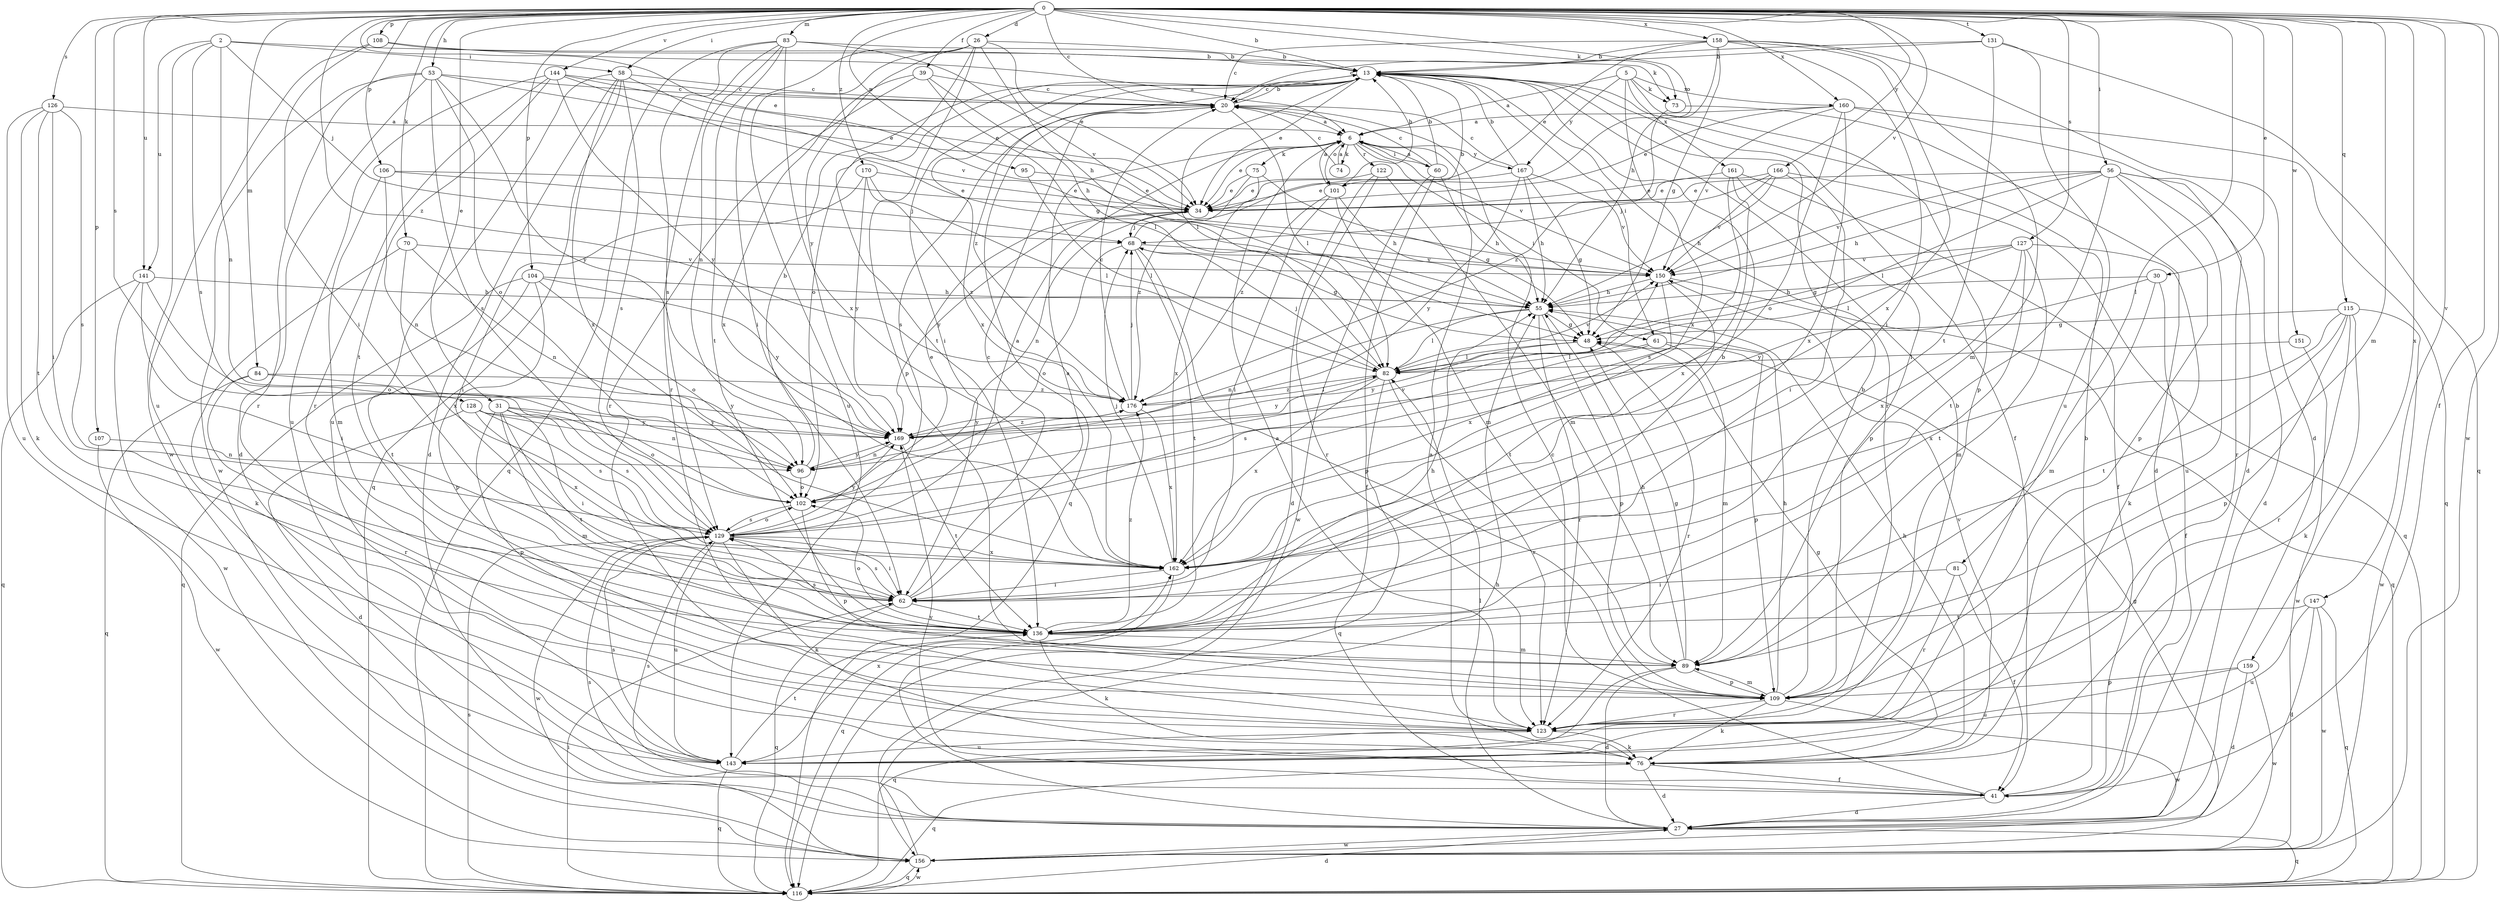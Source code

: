 strict digraph  {
0;
2;
5;
6;
13;
20;
26;
27;
30;
31;
34;
39;
41;
48;
53;
55;
56;
58;
60;
61;
62;
68;
70;
73;
74;
75;
76;
81;
82;
83;
84;
89;
95;
96;
101;
102;
104;
106;
107;
108;
109;
115;
116;
122;
123;
126;
127;
128;
129;
131;
136;
141;
143;
144;
147;
150;
151;
156;
158;
159;
160;
161;
162;
166;
167;
169;
170;
176;
0 -> 13  [label=b];
0 -> 20  [label=c];
0 -> 26  [label=d];
0 -> 30  [label=e];
0 -> 31  [label=e];
0 -> 34  [label=e];
0 -> 39  [label=f];
0 -> 41  [label=f];
0 -> 53  [label=h];
0 -> 56  [label=i];
0 -> 58  [label=i];
0 -> 70  [label=k];
0 -> 73  [label=k];
0 -> 81  [label=l];
0 -> 83  [label=m];
0 -> 84  [label=m];
0 -> 89  [label=m];
0 -> 95  [label=n];
0 -> 101  [label=o];
0 -> 104  [label=p];
0 -> 106  [label=p];
0 -> 107  [label=p];
0 -> 108  [label=p];
0 -> 115  [label=q];
0 -> 126  [label=s];
0 -> 127  [label=s];
0 -> 128  [label=s];
0 -> 131  [label=t];
0 -> 141  [label=u];
0 -> 144  [label=v];
0 -> 147  [label=v];
0 -> 150  [label=v];
0 -> 151  [label=w];
0 -> 156  [label=w];
0 -> 158  [label=x];
0 -> 159  [label=x];
0 -> 160  [label=x];
0 -> 166  [label=y];
0 -> 170  [label=z];
0 -> 176  [label=z];
2 -> 58  [label=i];
2 -> 68  [label=j];
2 -> 73  [label=k];
2 -> 96  [label=n];
2 -> 129  [label=s];
2 -> 141  [label=u];
2 -> 156  [label=w];
5 -> 6  [label=a];
5 -> 73  [label=k];
5 -> 109  [label=p];
5 -> 160  [label=x];
5 -> 161  [label=x];
5 -> 162  [label=x];
5 -> 167  [label=y];
6 -> 34  [label=e];
6 -> 60  [label=i];
6 -> 61  [label=i];
6 -> 74  [label=k];
6 -> 75  [label=k];
6 -> 101  [label=o];
6 -> 122  [label=r];
6 -> 150  [label=v];
6 -> 167  [label=y];
13 -> 20  [label=c];
13 -> 34  [label=e];
13 -> 41  [label=f];
13 -> 61  [label=i];
13 -> 62  [label=i];
13 -> 82  [label=l];
13 -> 102  [label=o];
13 -> 123  [label=r];
13 -> 162  [label=x];
13 -> 176  [label=z];
20 -> 6  [label=a];
20 -> 13  [label=b];
20 -> 82  [label=l];
20 -> 116  [label=q];
20 -> 129  [label=s];
26 -> 13  [label=b];
26 -> 34  [label=e];
26 -> 55  [label=h];
26 -> 62  [label=i];
26 -> 109  [label=p];
26 -> 136  [label=t];
26 -> 143  [label=u];
26 -> 169  [label=y];
27 -> 82  [label=l];
27 -> 116  [label=q];
27 -> 129  [label=s];
27 -> 156  [label=w];
30 -> 41  [label=f];
30 -> 55  [label=h];
30 -> 89  [label=m];
30 -> 169  [label=y];
31 -> 62  [label=i];
31 -> 89  [label=m];
31 -> 102  [label=o];
31 -> 109  [label=p];
31 -> 129  [label=s];
31 -> 136  [label=t];
31 -> 169  [label=y];
34 -> 68  [label=j];
34 -> 96  [label=n];
34 -> 169  [label=y];
39 -> 20  [label=c];
39 -> 55  [label=h];
39 -> 82  [label=l];
39 -> 123  [label=r];
39 -> 162  [label=x];
41 -> 13  [label=b];
41 -> 20  [label=c];
41 -> 27  [label=d];
41 -> 129  [label=s];
41 -> 169  [label=y];
48 -> 82  [label=l];
48 -> 123  [label=r];
48 -> 169  [label=y];
53 -> 20  [label=c];
53 -> 27  [label=d];
53 -> 34  [label=e];
53 -> 102  [label=o];
53 -> 123  [label=r];
53 -> 129  [label=s];
53 -> 156  [label=w];
53 -> 169  [label=y];
55 -> 48  [label=g];
55 -> 82  [label=l];
55 -> 96  [label=n];
55 -> 109  [label=p];
55 -> 123  [label=r];
56 -> 27  [label=d];
56 -> 34  [label=e];
56 -> 55  [label=h];
56 -> 82  [label=l];
56 -> 109  [label=p];
56 -> 123  [label=r];
56 -> 136  [label=t];
56 -> 143  [label=u];
56 -> 150  [label=v];
58 -> 20  [label=c];
58 -> 27  [label=d];
58 -> 116  [label=q];
58 -> 129  [label=s];
58 -> 143  [label=u];
58 -> 150  [label=v];
58 -> 162  [label=x];
60 -> 6  [label=a];
60 -> 13  [label=b];
60 -> 20  [label=c];
60 -> 41  [label=f];
60 -> 55  [label=h];
60 -> 156  [label=w];
61 -> 82  [label=l];
61 -> 89  [label=m];
61 -> 109  [label=p];
61 -> 129  [label=s];
62 -> 6  [label=a];
62 -> 20  [label=c];
62 -> 116  [label=q];
62 -> 129  [label=s];
62 -> 136  [label=t];
68 -> 13  [label=b];
68 -> 48  [label=g];
68 -> 102  [label=o];
68 -> 109  [label=p];
68 -> 136  [label=t];
68 -> 150  [label=v];
70 -> 76  [label=k];
70 -> 96  [label=n];
70 -> 150  [label=v];
70 -> 162  [label=x];
73 -> 27  [label=d];
73 -> 176  [label=z];
74 -> 6  [label=a];
74 -> 20  [label=c];
75 -> 34  [label=e];
75 -> 48  [label=g];
75 -> 162  [label=x];
75 -> 176  [label=z];
76 -> 6  [label=a];
76 -> 27  [label=d];
76 -> 41  [label=f];
76 -> 48  [label=g];
76 -> 55  [label=h];
76 -> 116  [label=q];
76 -> 150  [label=v];
81 -> 41  [label=f];
81 -> 62  [label=i];
81 -> 123  [label=r];
82 -> 68  [label=j];
82 -> 116  [label=q];
82 -> 123  [label=r];
82 -> 150  [label=v];
82 -> 162  [label=x];
82 -> 169  [label=y];
82 -> 176  [label=z];
83 -> 13  [label=b];
83 -> 96  [label=n];
83 -> 116  [label=q];
83 -> 123  [label=r];
83 -> 129  [label=s];
83 -> 136  [label=t];
83 -> 150  [label=v];
83 -> 162  [label=x];
84 -> 116  [label=q];
84 -> 123  [label=r];
84 -> 169  [label=y];
84 -> 176  [label=z];
89 -> 27  [label=d];
89 -> 48  [label=g];
89 -> 55  [label=h];
89 -> 109  [label=p];
89 -> 116  [label=q];
95 -> 34  [label=e];
95 -> 82  [label=l];
96 -> 13  [label=b];
96 -> 102  [label=o];
96 -> 169  [label=y];
101 -> 6  [label=a];
101 -> 13  [label=b];
101 -> 55  [label=h];
101 -> 62  [label=i];
101 -> 89  [label=m];
101 -> 176  [label=z];
102 -> 34  [label=e];
102 -> 109  [label=p];
102 -> 129  [label=s];
102 -> 150  [label=v];
104 -> 55  [label=h];
104 -> 102  [label=o];
104 -> 109  [label=p];
104 -> 116  [label=q];
104 -> 136  [label=t];
104 -> 169  [label=y];
106 -> 34  [label=e];
106 -> 68  [label=j];
106 -> 89  [label=m];
106 -> 96  [label=n];
107 -> 96  [label=n];
107 -> 156  [label=w];
108 -> 6  [label=a];
108 -> 13  [label=b];
108 -> 62  [label=i];
108 -> 143  [label=u];
109 -> 13  [label=b];
109 -> 55  [label=h];
109 -> 76  [label=k];
109 -> 89  [label=m];
109 -> 123  [label=r];
109 -> 156  [label=w];
115 -> 48  [label=g];
115 -> 76  [label=k];
115 -> 109  [label=p];
115 -> 123  [label=r];
115 -> 136  [label=t];
115 -> 156  [label=w];
115 -> 162  [label=x];
116 -> 27  [label=d];
116 -> 62  [label=i];
116 -> 129  [label=s];
116 -> 156  [label=w];
122 -> 27  [label=d];
122 -> 34  [label=e];
122 -> 89  [label=m];
122 -> 123  [label=r];
123 -> 6  [label=a];
123 -> 13  [label=b];
123 -> 76  [label=k];
123 -> 143  [label=u];
126 -> 6  [label=a];
126 -> 62  [label=i];
126 -> 76  [label=k];
126 -> 129  [label=s];
126 -> 136  [label=t];
126 -> 143  [label=u];
127 -> 48  [label=g];
127 -> 76  [label=k];
127 -> 82  [label=l];
127 -> 89  [label=m];
127 -> 136  [label=t];
127 -> 150  [label=v];
127 -> 162  [label=x];
128 -> 27  [label=d];
128 -> 96  [label=n];
128 -> 129  [label=s];
128 -> 162  [label=x];
128 -> 169  [label=y];
129 -> 6  [label=a];
129 -> 62  [label=i];
129 -> 76  [label=k];
129 -> 102  [label=o];
129 -> 143  [label=u];
129 -> 156  [label=w];
129 -> 162  [label=x];
129 -> 169  [label=y];
131 -> 13  [label=b];
131 -> 20  [label=c];
131 -> 116  [label=q];
131 -> 136  [label=t];
131 -> 143  [label=u];
136 -> 13  [label=b];
136 -> 55  [label=h];
136 -> 76  [label=k];
136 -> 89  [label=m];
136 -> 102  [label=o];
136 -> 129  [label=s];
136 -> 176  [label=z];
141 -> 55  [label=h];
141 -> 62  [label=i];
141 -> 102  [label=o];
141 -> 116  [label=q];
141 -> 156  [label=w];
143 -> 116  [label=q];
143 -> 129  [label=s];
143 -> 136  [label=t];
143 -> 162  [label=x];
144 -> 20  [label=c];
144 -> 34  [label=e];
144 -> 48  [label=g];
144 -> 123  [label=r];
144 -> 136  [label=t];
144 -> 143  [label=u];
144 -> 169  [label=y];
147 -> 27  [label=d];
147 -> 116  [label=q];
147 -> 136  [label=t];
147 -> 143  [label=u];
147 -> 156  [label=w];
150 -> 55  [label=h];
150 -> 116  [label=q];
150 -> 136  [label=t];
150 -> 162  [label=x];
151 -> 82  [label=l];
151 -> 156  [label=w];
156 -> 48  [label=g];
156 -> 55  [label=h];
156 -> 116  [label=q];
158 -> 13  [label=b];
158 -> 20  [label=c];
158 -> 27  [label=d];
158 -> 34  [label=e];
158 -> 48  [label=g];
158 -> 55  [label=h];
158 -> 62  [label=i];
158 -> 89  [label=m];
158 -> 162  [label=x];
159 -> 27  [label=d];
159 -> 109  [label=p];
159 -> 143  [label=u];
159 -> 156  [label=w];
160 -> 6  [label=a];
160 -> 27  [label=d];
160 -> 34  [label=e];
160 -> 102  [label=o];
160 -> 116  [label=q];
160 -> 150  [label=v];
160 -> 162  [label=x];
161 -> 34  [label=e];
161 -> 41  [label=f];
161 -> 109  [label=p];
161 -> 129  [label=s];
161 -> 162  [label=x];
162 -> 62  [label=i];
162 -> 68  [label=j];
162 -> 116  [label=q];
166 -> 34  [label=e];
166 -> 55  [label=h];
166 -> 62  [label=i];
166 -> 68  [label=j];
166 -> 116  [label=q];
166 -> 150  [label=v];
167 -> 13  [label=b];
167 -> 20  [label=c];
167 -> 34  [label=e];
167 -> 48  [label=g];
167 -> 55  [label=h];
167 -> 150  [label=v];
167 -> 169  [label=y];
169 -> 96  [label=n];
169 -> 136  [label=t];
169 -> 176  [label=z];
170 -> 34  [label=e];
170 -> 62  [label=i];
170 -> 82  [label=l];
170 -> 169  [label=y];
170 -> 176  [label=z];
176 -> 20  [label=c];
176 -> 68  [label=j];
176 -> 82  [label=l];
176 -> 162  [label=x];
176 -> 169  [label=y];
}
